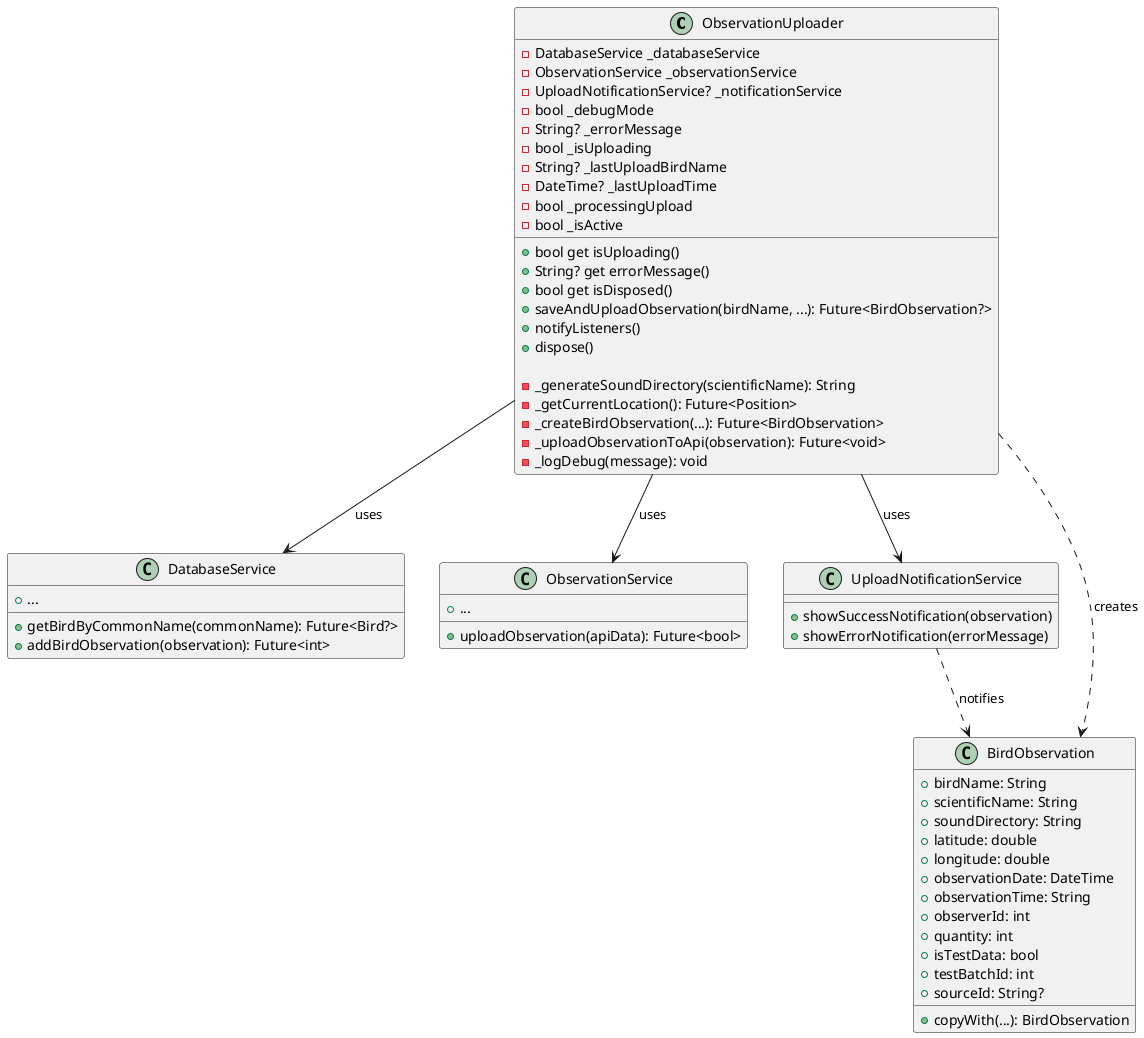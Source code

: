 @startuml

class ObservationUploader {
  - DatabaseService _databaseService
  - ObservationService _observationService
  - UploadNotificationService? _notificationService
  - bool _debugMode
  - String? _errorMessage
  - bool _isUploading
  - String? _lastUploadBirdName
  - DateTime? _lastUploadTime
  - bool _processingUpload
  - bool _isActive

  + bool get isUploading()
  + String? get errorMessage()
  + bool get isDisposed()
  + saveAndUploadObservation(birdName, ...): Future<BirdObservation?>
  + notifyListeners()
  + dispose()

  - _generateSoundDirectory(scientificName): String
  - _getCurrentLocation(): Future<Position>
  - _createBirdObservation(...): Future<BirdObservation>
  - _uploadObservationToApi(observation): Future<void>
  - _logDebug(message): void
}

class DatabaseService {
  + getBirdByCommonName(commonName): Future<Bird?>
  + addBirdObservation(observation): Future<int>
  + ...
}

class ObservationService {
  + uploadObservation(apiData): Future<bool>
  + ...
}

class UploadNotificationService {
  + showSuccessNotification(observation)
  + showErrorNotification(errorMessage)
}

class BirdObservation {
  + birdName: String
  + scientificName: String
  + soundDirectory: String
  + latitude: double
  + longitude: double
  + observationDate: DateTime
  + observationTime: String
  + observerId: int
  + quantity: int
  + isTestData: bool
  + testBatchId: int
  + sourceId: String?
  + copyWith(...): BirdObservation
}

ObservationUploader --> DatabaseService : uses
ObservationUploader --> ObservationService : uses
ObservationUploader --> UploadNotificationService : uses
ObservationUploader ..> BirdObservation : creates
UploadNotificationService ..> BirdObservation : notifies

@enduml
